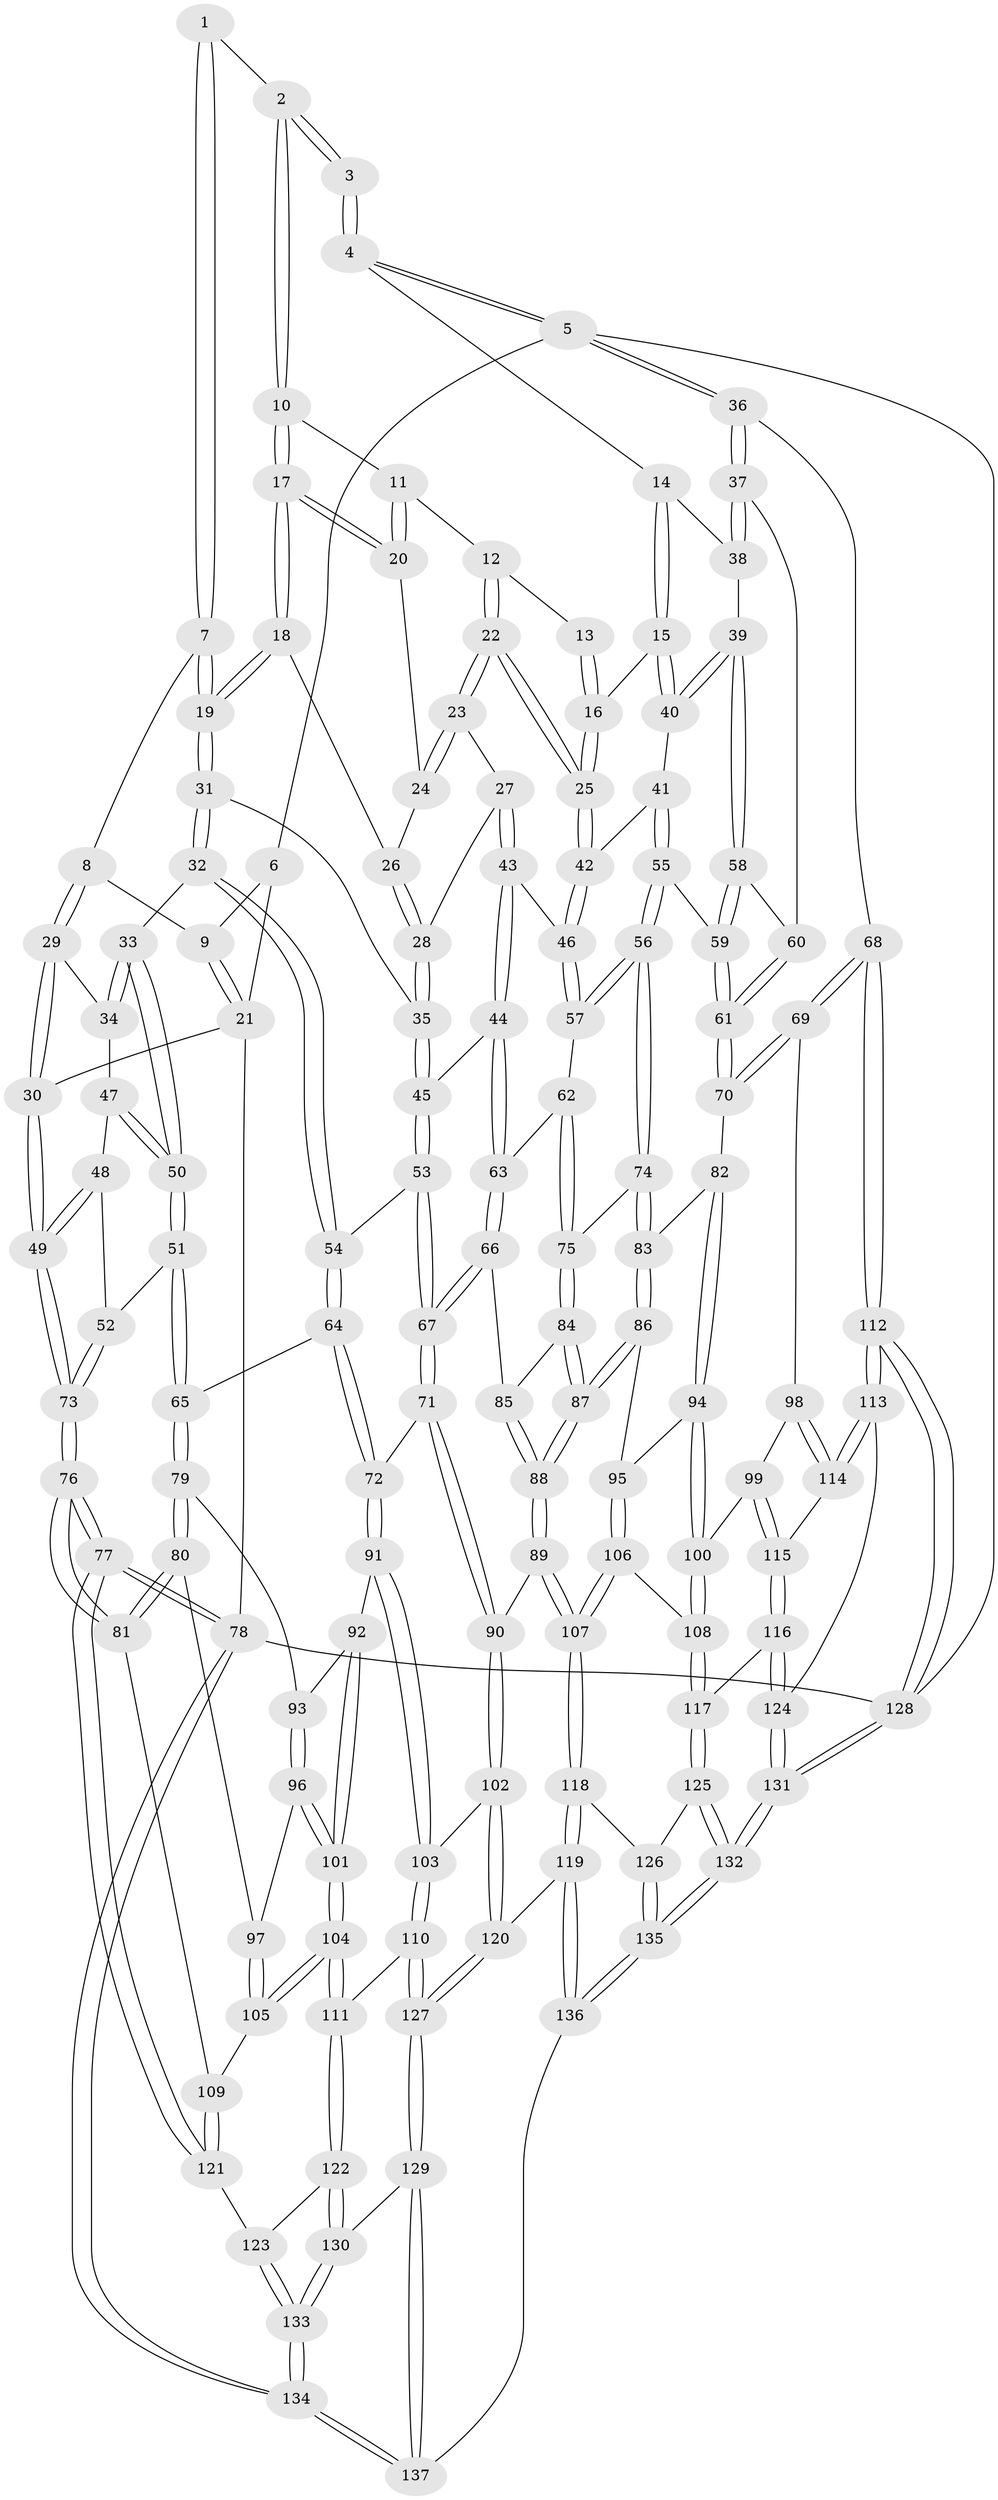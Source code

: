 // coarse degree distribution, {4: 0.3780487804878049, 3: 0.08536585365853659, 6: 0.0975609756097561, 9: 0.012195121951219513, 2: 0.024390243902439025, 5: 0.3780487804878049, 8: 0.012195121951219513, 7: 0.012195121951219513}
// Generated by graph-tools (version 1.1) at 2025/21/03/04/25 18:21:05]
// undirected, 137 vertices, 339 edges
graph export_dot {
graph [start="1"]
  node [color=gray90,style=filled];
  1 [pos="+0.3291410156294361+0"];
  2 [pos="+0.4512695696638232+0"];
  3 [pos="+0.7252460309939572+0"];
  4 [pos="+1+0"];
  5 [pos="+1+0"];
  6 [pos="+0.09901532767514841+0"];
  7 [pos="+0.27863826962329963+0.11179066041311587"];
  8 [pos="+0.14783806804690788+0.12145595845205535"];
  9 [pos="+0.10829514958938309+0.013207263567058886"];
  10 [pos="+0.47827584789892974+0"];
  11 [pos="+0.5193624887907782+0.032972865321648503"];
  12 [pos="+0.583289784157631+0.06490048489860588"];
  13 [pos="+0.717490037175298+0"];
  14 [pos="+0.8085273107969448+0.1507008809749372"];
  15 [pos="+0.7427924782034823+0.16333471445266018"];
  16 [pos="+0.7225509193700256+0.15963990808907705"];
  17 [pos="+0.395005491504321+0.11524002991670228"];
  18 [pos="+0.3600568381122241+0.1537627855105663"];
  19 [pos="+0.3400820729592244+0.15983764859140853"];
  20 [pos="+0.5066248479968587+0.11274978241726415"];
  21 [pos="+0+0.17139514736224498"];
  22 [pos="+0.6796342043125507+0.17130009035810365"];
  23 [pos="+0.6101750518747033+0.2021139762540771"];
  24 [pos="+0.5134201181690363+0.1342220362973523"];
  25 [pos="+0.6945808201757249+0.1713345685392632"];
  26 [pos="+0.4281905232039446+0.17641132336688076"];
  27 [pos="+0.5984929746379247+0.21229681433855052"];
  28 [pos="+0.5161387180095397+0.24047785818669892"];
  29 [pos="+0.07635739064191513+0.21601813246391366"];
  30 [pos="+0+0.17508413781873428"];
  31 [pos="+0.3313439892704855+0.24520107359692517"];
  32 [pos="+0.24103855157655849+0.3495683530297017"];
  33 [pos="+0.22950615509624694+0.3476340752910577"];
  34 [pos="+0.08425686590511731+0.23053905012624712"];
  35 [pos="+0.45888618985053947+0.3358787694420803"];
  36 [pos="+1+0.20827912063195034"];
  37 [pos="+1+0.22481488049712692"];
  38 [pos="+0.9365314044175213+0.20605989175177106"];
  39 [pos="+0.8413423271951331+0.3616991106304965"];
  40 [pos="+0.8374016591528657+0.35963107376214304"];
  41 [pos="+0.73274108815035+0.3794253261783565"];
  42 [pos="+0.6927395548319879+0.33923899837909643"];
  43 [pos="+0.5830044324228977+0.3808455122295942"];
  44 [pos="+0.5042802567399554+0.389027412702608"];
  45 [pos="+0.4599945124945322+0.3413604815014653"];
  46 [pos="+0.5970291701517861+0.38775650281643104"];
  47 [pos="+0.05586343192392215+0.3537524532774571"];
  48 [pos="+0.03687611112790374+0.37697239928063764"];
  49 [pos="+0+0.3962537557430901"];
  50 [pos="+0.1334818590220345+0.42726183959855346"];
  51 [pos="+0.09817612024983442+0.4941154894280867"];
  52 [pos="+0.048530718789005875+0.47867548744181837"];
  53 [pos="+0.32765592653147263+0.4340267050271732"];
  54 [pos="+0.2804750404656145+0.4115269130552505"];
  55 [pos="+0.7020332927524927+0.5038412947696179"];
  56 [pos="+0.7010743031639542+0.5055207349486291"];
  57 [pos="+0.6226628156521429+0.43894626045393365"];
  58 [pos="+0.8417554335433954+0.3621765329142452"];
  59 [pos="+0.8502538236124673+0.4163933655142984"];
  60 [pos="+1+0.34646737996720867"];
  61 [pos="+0.9110061962404548+0.515436882624464"];
  62 [pos="+0.5415680868093763+0.5060821697734428"];
  63 [pos="+0.47739784384187245+0.5119438232222228"];
  64 [pos="+0.1865932580430309+0.577271468567693"];
  65 [pos="+0.14470825050258637+0.5741953966895356"];
  66 [pos="+0.46824545384725197+0.5228385356918754"];
  67 [pos="+0.4024593878820626+0.5443041568912917"];
  68 [pos="+1+0.6279013402859865"];
  69 [pos="+0.9434634729228356+0.5994496572089306"];
  70 [pos="+0.9232511495344448+0.5867587641517391"];
  71 [pos="+0.3891661054308009+0.5694083202460801"];
  72 [pos="+0.2827752427445608+0.64317275075401"];
  73 [pos="+0+0.5236176594219268"];
  74 [pos="+0.7012364471964375+0.5074489554392043"];
  75 [pos="+0.6398733710960217+0.5459309833562651"];
  76 [pos="+0+0.6586468949364161"];
  77 [pos="+0+1"];
  78 [pos="+0+1"];
  79 [pos="+0.1107580835137711+0.6093498255906509"];
  80 [pos="+0.00602751534876301+0.6715480604252048"];
  81 [pos="+0+0.6790008657948575"];
  82 [pos="+0.881805430352757+0.5905730244484487"];
  83 [pos="+0.7575958203297104+0.5664126528499186"];
  84 [pos="+0.6084734583809642+0.5964959199059351"];
  85 [pos="+0.4750369768473002+0.5301378166912735"];
  86 [pos="+0.6868860108870287+0.691712820918535"];
  87 [pos="+0.596312803879021+0.6891832804220068"];
  88 [pos="+0.5705490177842966+0.7053843084422431"];
  89 [pos="+0.5432787932828878+0.7378890744729094"];
  90 [pos="+0.49551590352636504+0.7372450255851762"];
  91 [pos="+0.28384058946032725+0.6854881523804719"];
  92 [pos="+0.18822096156353282+0.7180054049379789"];
  93 [pos="+0.1484726449978378+0.7110951252662256"];
  94 [pos="+0.7677831175927219+0.7273294044792414"];
  95 [pos="+0.7070936344638765+0.7121303368545203"];
  96 [pos="+0.12551082807434638+0.7427706406405253"];
  97 [pos="+0.07378651272273465+0.722286041177538"];
  98 [pos="+0.8976517356424724+0.733702828495268"];
  99 [pos="+0.8551741786444367+0.7611631766344216"];
  100 [pos="+0.7851311532697335+0.750992607702319"];
  101 [pos="+0.1486916396300657+0.7985347749707338"];
  102 [pos="+0.3995674535441891+0.788296250963121"];
  103 [pos="+0.29898471649594793+0.7321340798893039"];
  104 [pos="+0.15063803105994159+0.8139441727344947"];
  105 [pos="+0.0958893361338677+0.8082639401314605"];
  106 [pos="+0.6962028895012032+0.8185510239321129"];
  107 [pos="+0.6022804847540795+0.8775010970533499"];
  108 [pos="+0.7684169813039563+0.8322399862618513"];
  109 [pos="+0.05389937502189021+0.8160381356767846"];
  110 [pos="+0.23587206562825636+0.8166225294653529"];
  111 [pos="+0.1799324541198429+0.8437018601934347"];
  112 [pos="+1+1"];
  113 [pos="+0.9955600635264696+0.8630900900584558"];
  114 [pos="+0.9397888032791257+0.8135823701209826"];
  115 [pos="+0.8455079594443268+0.8337213555302275"];
  116 [pos="+0.8224278412880199+0.8711034657018796"];
  117 [pos="+0.7993593860056661+0.8711630437241217"];
  118 [pos="+0.6020579751103042+0.8797850129230763"];
  119 [pos="+0.5677946704623811+0.9253920729825672"];
  120 [pos="+0.39771471656898305+0.8662164149027706"];
  121 [pos="+0.02285326542225284+0.8813778411159235"];
  122 [pos="+0.16866632021732592+0.8905653690982509"];
  123 [pos="+0.07711749543213701+0.8969145642879293"];
  124 [pos="+0.8419654760380062+0.8857744595410141"];
  125 [pos="+0.7524158231272513+0.928480488673178"];
  126 [pos="+0.695931635655891+0.9268724405722377"];
  127 [pos="+0.35098929278584323+0.9381418985822401"];
  128 [pos="+1+1"];
  129 [pos="+0.33904618316375845+0.9924494306058576"];
  130 [pos="+0.1721115763382946+0.9025375206244597"];
  131 [pos="+1+1"];
  132 [pos="+0.9468324667819477+1"];
  133 [pos="+0.08602908554739463+1"];
  134 [pos="+0.02014121998040216+1"];
  135 [pos="+0.6758639498913619+1"];
  136 [pos="+0.5026045910903143+1"];
  137 [pos="+0.3810906109870276+1"];
  1 -- 2;
  1 -- 7;
  1 -- 7;
  2 -- 3;
  2 -- 3;
  2 -- 10;
  2 -- 10;
  3 -- 4;
  3 -- 4;
  4 -- 5;
  4 -- 5;
  4 -- 14;
  5 -- 6;
  5 -- 36;
  5 -- 36;
  5 -- 128;
  6 -- 9;
  6 -- 21;
  7 -- 8;
  7 -- 19;
  7 -- 19;
  8 -- 9;
  8 -- 29;
  8 -- 29;
  9 -- 21;
  9 -- 21;
  10 -- 11;
  10 -- 17;
  10 -- 17;
  11 -- 12;
  11 -- 20;
  11 -- 20;
  12 -- 13;
  12 -- 22;
  12 -- 22;
  13 -- 16;
  13 -- 16;
  14 -- 15;
  14 -- 15;
  14 -- 38;
  15 -- 16;
  15 -- 40;
  15 -- 40;
  16 -- 25;
  16 -- 25;
  17 -- 18;
  17 -- 18;
  17 -- 20;
  17 -- 20;
  18 -- 19;
  18 -- 19;
  18 -- 26;
  19 -- 31;
  19 -- 31;
  20 -- 24;
  21 -- 30;
  21 -- 78;
  22 -- 23;
  22 -- 23;
  22 -- 25;
  22 -- 25;
  23 -- 24;
  23 -- 24;
  23 -- 27;
  24 -- 26;
  25 -- 42;
  25 -- 42;
  26 -- 28;
  26 -- 28;
  27 -- 28;
  27 -- 43;
  27 -- 43;
  28 -- 35;
  28 -- 35;
  29 -- 30;
  29 -- 30;
  29 -- 34;
  30 -- 49;
  30 -- 49;
  31 -- 32;
  31 -- 32;
  31 -- 35;
  32 -- 33;
  32 -- 54;
  32 -- 54;
  33 -- 34;
  33 -- 34;
  33 -- 50;
  33 -- 50;
  34 -- 47;
  35 -- 45;
  35 -- 45;
  36 -- 37;
  36 -- 37;
  36 -- 68;
  37 -- 38;
  37 -- 38;
  37 -- 60;
  38 -- 39;
  39 -- 40;
  39 -- 40;
  39 -- 58;
  39 -- 58;
  40 -- 41;
  41 -- 42;
  41 -- 55;
  41 -- 55;
  42 -- 46;
  42 -- 46;
  43 -- 44;
  43 -- 44;
  43 -- 46;
  44 -- 45;
  44 -- 63;
  44 -- 63;
  45 -- 53;
  45 -- 53;
  46 -- 57;
  46 -- 57;
  47 -- 48;
  47 -- 50;
  47 -- 50;
  48 -- 49;
  48 -- 49;
  48 -- 52;
  49 -- 73;
  49 -- 73;
  50 -- 51;
  50 -- 51;
  51 -- 52;
  51 -- 65;
  51 -- 65;
  52 -- 73;
  52 -- 73;
  53 -- 54;
  53 -- 67;
  53 -- 67;
  54 -- 64;
  54 -- 64;
  55 -- 56;
  55 -- 56;
  55 -- 59;
  56 -- 57;
  56 -- 57;
  56 -- 74;
  56 -- 74;
  57 -- 62;
  58 -- 59;
  58 -- 59;
  58 -- 60;
  59 -- 61;
  59 -- 61;
  60 -- 61;
  60 -- 61;
  61 -- 70;
  61 -- 70;
  62 -- 63;
  62 -- 75;
  62 -- 75;
  63 -- 66;
  63 -- 66;
  64 -- 65;
  64 -- 72;
  64 -- 72;
  65 -- 79;
  65 -- 79;
  66 -- 67;
  66 -- 67;
  66 -- 85;
  67 -- 71;
  67 -- 71;
  68 -- 69;
  68 -- 69;
  68 -- 112;
  68 -- 112;
  69 -- 70;
  69 -- 70;
  69 -- 98;
  70 -- 82;
  71 -- 72;
  71 -- 90;
  71 -- 90;
  72 -- 91;
  72 -- 91;
  73 -- 76;
  73 -- 76;
  74 -- 75;
  74 -- 83;
  74 -- 83;
  75 -- 84;
  75 -- 84;
  76 -- 77;
  76 -- 77;
  76 -- 81;
  76 -- 81;
  77 -- 78;
  77 -- 78;
  77 -- 121;
  77 -- 121;
  78 -- 134;
  78 -- 134;
  78 -- 128;
  79 -- 80;
  79 -- 80;
  79 -- 93;
  80 -- 81;
  80 -- 81;
  80 -- 97;
  81 -- 109;
  82 -- 83;
  82 -- 94;
  82 -- 94;
  83 -- 86;
  83 -- 86;
  84 -- 85;
  84 -- 87;
  84 -- 87;
  85 -- 88;
  85 -- 88;
  86 -- 87;
  86 -- 87;
  86 -- 95;
  87 -- 88;
  87 -- 88;
  88 -- 89;
  88 -- 89;
  89 -- 90;
  89 -- 107;
  89 -- 107;
  90 -- 102;
  90 -- 102;
  91 -- 92;
  91 -- 103;
  91 -- 103;
  92 -- 93;
  92 -- 101;
  92 -- 101;
  93 -- 96;
  93 -- 96;
  94 -- 95;
  94 -- 100;
  94 -- 100;
  95 -- 106;
  95 -- 106;
  96 -- 97;
  96 -- 101;
  96 -- 101;
  97 -- 105;
  97 -- 105;
  98 -- 99;
  98 -- 114;
  98 -- 114;
  99 -- 100;
  99 -- 115;
  99 -- 115;
  100 -- 108;
  100 -- 108;
  101 -- 104;
  101 -- 104;
  102 -- 103;
  102 -- 120;
  102 -- 120;
  103 -- 110;
  103 -- 110;
  104 -- 105;
  104 -- 105;
  104 -- 111;
  104 -- 111;
  105 -- 109;
  106 -- 107;
  106 -- 107;
  106 -- 108;
  107 -- 118;
  107 -- 118;
  108 -- 117;
  108 -- 117;
  109 -- 121;
  109 -- 121;
  110 -- 111;
  110 -- 127;
  110 -- 127;
  111 -- 122;
  111 -- 122;
  112 -- 113;
  112 -- 113;
  112 -- 128;
  112 -- 128;
  113 -- 114;
  113 -- 114;
  113 -- 124;
  114 -- 115;
  115 -- 116;
  115 -- 116;
  116 -- 117;
  116 -- 124;
  116 -- 124;
  117 -- 125;
  117 -- 125;
  118 -- 119;
  118 -- 119;
  118 -- 126;
  119 -- 120;
  119 -- 136;
  119 -- 136;
  120 -- 127;
  120 -- 127;
  121 -- 123;
  122 -- 123;
  122 -- 130;
  122 -- 130;
  123 -- 133;
  123 -- 133;
  124 -- 131;
  124 -- 131;
  125 -- 126;
  125 -- 132;
  125 -- 132;
  126 -- 135;
  126 -- 135;
  127 -- 129;
  127 -- 129;
  128 -- 131;
  128 -- 131;
  129 -- 130;
  129 -- 137;
  129 -- 137;
  130 -- 133;
  130 -- 133;
  131 -- 132;
  131 -- 132;
  132 -- 135;
  132 -- 135;
  133 -- 134;
  133 -- 134;
  134 -- 137;
  134 -- 137;
  135 -- 136;
  135 -- 136;
  136 -- 137;
}
